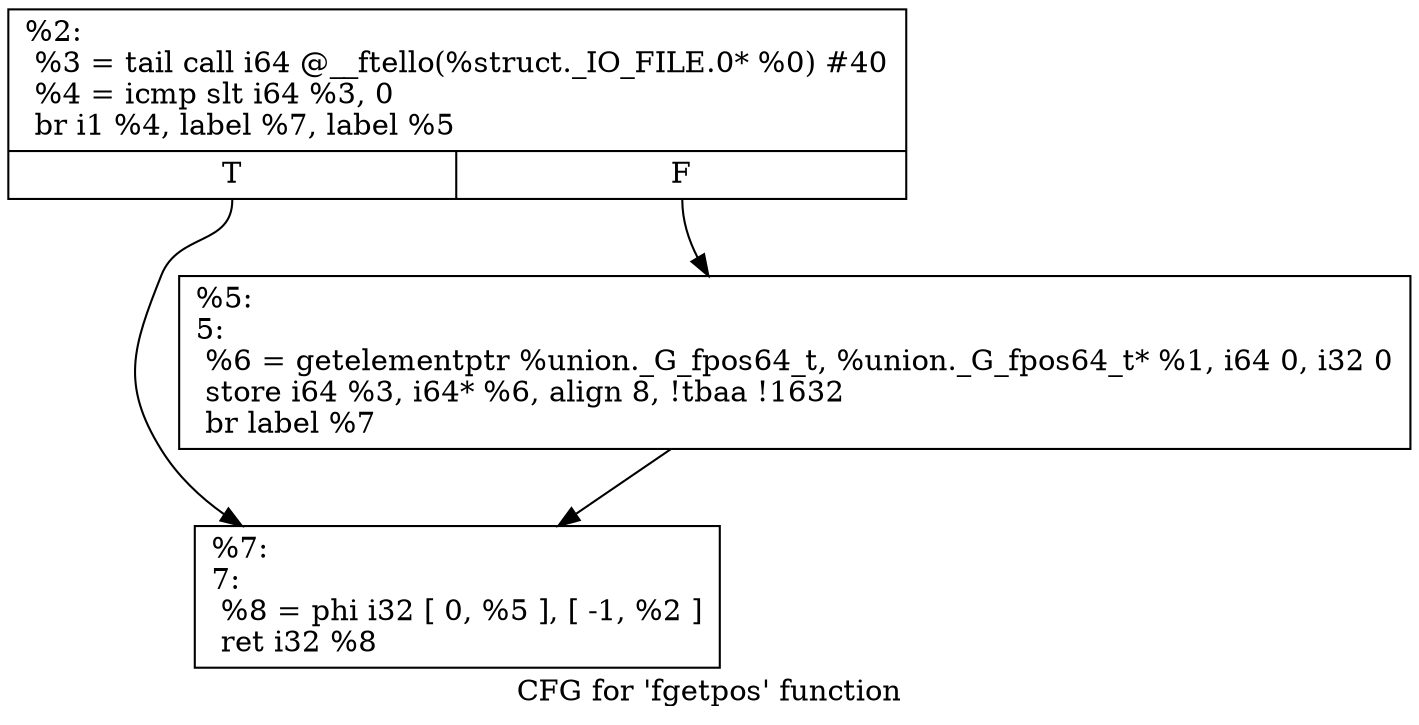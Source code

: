 digraph "CFG for 'fgetpos' function" {
	label="CFG for 'fgetpos' function";

	Node0x17ace20 [shape=record,label="{%2:\l  %3 = tail call i64 @__ftello(%struct._IO_FILE.0* %0) #40\l  %4 = icmp slt i64 %3, 0\l  br i1 %4, label %7, label %5\l|{<s0>T|<s1>F}}"];
	Node0x17ace20:s0 -> Node0x17ae930;
	Node0x17ace20:s1 -> Node0x17ae8e0;
	Node0x17ae8e0 [shape=record,label="{%5:\l5:                                                \l  %6 = getelementptr %union._G_fpos64_t, %union._G_fpos64_t* %1, i64 0, i32 0\l  store i64 %3, i64* %6, align 8, !tbaa !1632\l  br label %7\l}"];
	Node0x17ae8e0 -> Node0x17ae930;
	Node0x17ae930 [shape=record,label="{%7:\l7:                                                \l  %8 = phi i32 [ 0, %5 ], [ -1, %2 ]\l  ret i32 %8\l}"];
}
